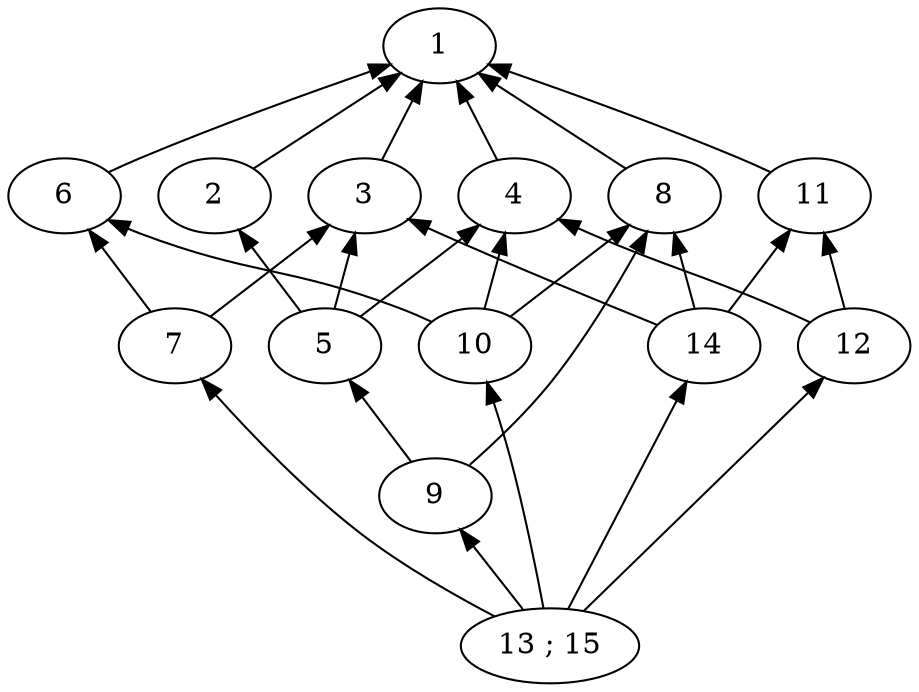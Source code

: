 strict digraph G {
	graph [bb="0,0,452,324"];
	node [label="\N"];
	1	 [height=0.5,
		label=1,
		pos="207,306",
		width=0.75];
	2	 [height=0.5,
		label=2,
		pos="27,234",
		width=0.75];
	1 -> 2	 [dir=back,
		pos="s,182.74,297.78 172.95,294.37 143.52,284.04 99.999,268.13 63,252 58.26,249.93 53.252,247.56 48.528,245.22"];
	3	 [height=0.5,
		label=3,
		pos="171,234",
		width=0.75];
	1 -> 3	 [dir=back,
		pos="s,198.29,288.57 193.78,279.55 189.06,270.12 183.87,259.73 179.63,251.27"];
	4	 [height=0.5,
		label=4,
		pos="243,234",
		width=0.75];
	1 -> 4	 [dir=back,
		pos="s,215.71,288.57 220.22,279.55 224.94,270.12 230.13,259.73 234.37,251.27"];
	6	 [height=0.5,
		label=6,
		pos="99,234",
		width=0.75];
	1 -> 6	 [dir=back,
		pos="s,187.69,293.13 179.35,287.56 160.18,274.78 135.14,258.09 118.14,246.76"];
	8	 [height=0.5,
		label=8,
		pos="315,234",
		width=0.75];
	1 -> 8	 [dir=back,
		pos="s,226.31,293.13 234.65,287.56 253.82,274.78 278.86,258.09 295.86,246.76"];
	11	 [height=0.5,
		label=11,
		pos="387,234",
		width=0.75];
	1 -> 11	 [dir=back,
		pos="s,231.26,297.78 241.05,294.37 270.48,284.04 314,268.13 351,252 355.74,249.93 360.75,247.56 365.47,245.22"];
	5	 [height=0.5,
		label=5,
		pos="171,162",
		width=0.75];
	2 -> 5	 [dir=back,
		pos="s,48.871,223.06 58.073,218.46 85.627,204.69 125.16,184.92 149.4,172.8"];
	3 -> 5	 [dir=back,
		pos="s,171,215.83 171,205.57 171,197.11 171,188.06 171,180.41"];
	7	 [height=0.5,
		label=7,
		pos="99,162",
		width=0.75];
	3 -> 7	 [dir=back,
		pos="s,155.73,218.73 148.41,211.41 137.29,200.29 124.17,187.17 114.25,177.25"];
	14	 [height=0.5,
		label=14,
		pos="353,162",
		width=0.75];
	3 -> 14	 [dir=back,
		pos="s,192.52,222.76 201.58,218.43 203.4,217.59 205.22,216.77 207,216 249.03,197.78 299.41,180.02 328.65,170.09"];
	4 -> 5	 [dir=back,
		pos="s,227.73,218.73 220.41,211.41 209.29,200.29 196.17,187.17 186.25,177.25"];
	10	 [height=0.5,
		label=10,
		pos="243,162",
		width=0.75];
	4 -> 10	 [dir=back,
		pos="s,243,215.83 243,205.57 243,197.11 243,188.06 243,180.41"];
	12	 [height=0.5,
		label=12,
		pos="425,162",
		width=0.75];
	4 -> 12	 [dir=back,
		pos="s,264.46,222.62 273.55,218.35 275.38,217.53 277.21,216.74 279,216 326.58,196.44 341.42,199.56 389,180 393.78,178.03 398.81,175.7 \
403.54,173.38"];
	9	 [height=0.5,
		label=9,
		pos="224,90",
		width=0.75];
	5 -> 9	 [dir=back,
		pos="s,183.03,145.66 189.08,137.43 196.66,127.14 205.25,115.47 212.02,106.27"];
	6 -> 7	 [dir=back,
		pos="s,99,215.83 99,205.57 99,197.11 99,188.06 99,180.41"];
	6 -> 10	 [dir=back,
		pos="s,120.87,223.06 130.07,218.46 157.63,204.69 197.16,184.92 221.4,172.8"];
	13	 [height=0.5,
		label="13 ; 15",
		pos="279,18",
		width=0.99297];
	7 -> 13	 [dir=back,
		pos="s,112.42,146.14 119.21,138.44 136.37,119.25 162.24,92.126 188,72 208.7,55.825 234.67,40.871 253.56,30.821"];
	8 -> 9	 [dir=back,
		pos="s,310.22,216.04 307.25,206.39 301.26,187.8 291.83,163.26 279,144 268.69,128.52 253.36,113.93 241.5,103.83"];
	8 -> 10	 [dir=back,
		pos="s,299.73,218.73 292.41,211.41 281.29,200.29 268.17,187.17 258.25,177.25"];
	8 -> 14	 [dir=back,
		pos="s,324.01,216.94 328.77,207.91 333.77,198.44 339.29,187.98 343.8,179.44"];
	9 -> 13	 [dir=back,
		pos="s,236.48,73.662 242.63,65.615 250.31,55.561 259.02,44.153 266,35.025"];
	10 -> 13	 [dir=back,
		pos="s,249.11,144.13 252.25,134.4 254.93,125.98 257.73,116.65 260,108 266.48,83.285 272.28,54.308 275.72,36.05"];
	11 -> 12	 [dir=back,
		pos="s,396.01,216.94 400.77,207.91 405.77,198.44 411.29,187.98 415.8,179.44"];
	11 -> 14	 [dir=back,
		pos="s,378.77,216.57 374.37,207.26 369.95,197.9 365.11,187.65 361.15,179.27"];
	12 -> 13	 [dir=back,
		pos="s,409.65,146.86 402.26,139.57 372.66,110.37 321.62,60.033 295.48,34.251"];
	14 -> 13	 [dir=back,
		pos="s,344.22,144.92 339.51,135.75 324.56,106.65 300.85,60.519 288,35.511"];
}
